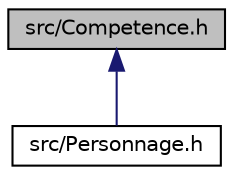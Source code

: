 digraph "src/Competence.h"
{
 // LATEX_PDF_SIZE
  edge [fontname="Helvetica",fontsize="10",labelfontname="Helvetica",labelfontsize="10"];
  node [fontname="Helvetica",fontsize="10",shape=record];
  Node1 [label="src/Competence.h",height=0.2,width=0.4,color="black", fillcolor="grey75", style="filled", fontcolor="black",tooltip="fichier de déclaration de la class competance"];
  Node1 -> Node2 [dir="back",color="midnightblue",fontsize="10",style="solid"];
  Node2 [label="src/Personnage.h",height=0.2,width=0.4,color="black", fillcolor="white", style="filled",URL="$Personnage_8h.html",tooltip="fichier de déclaration de la class Personnage"];
}
